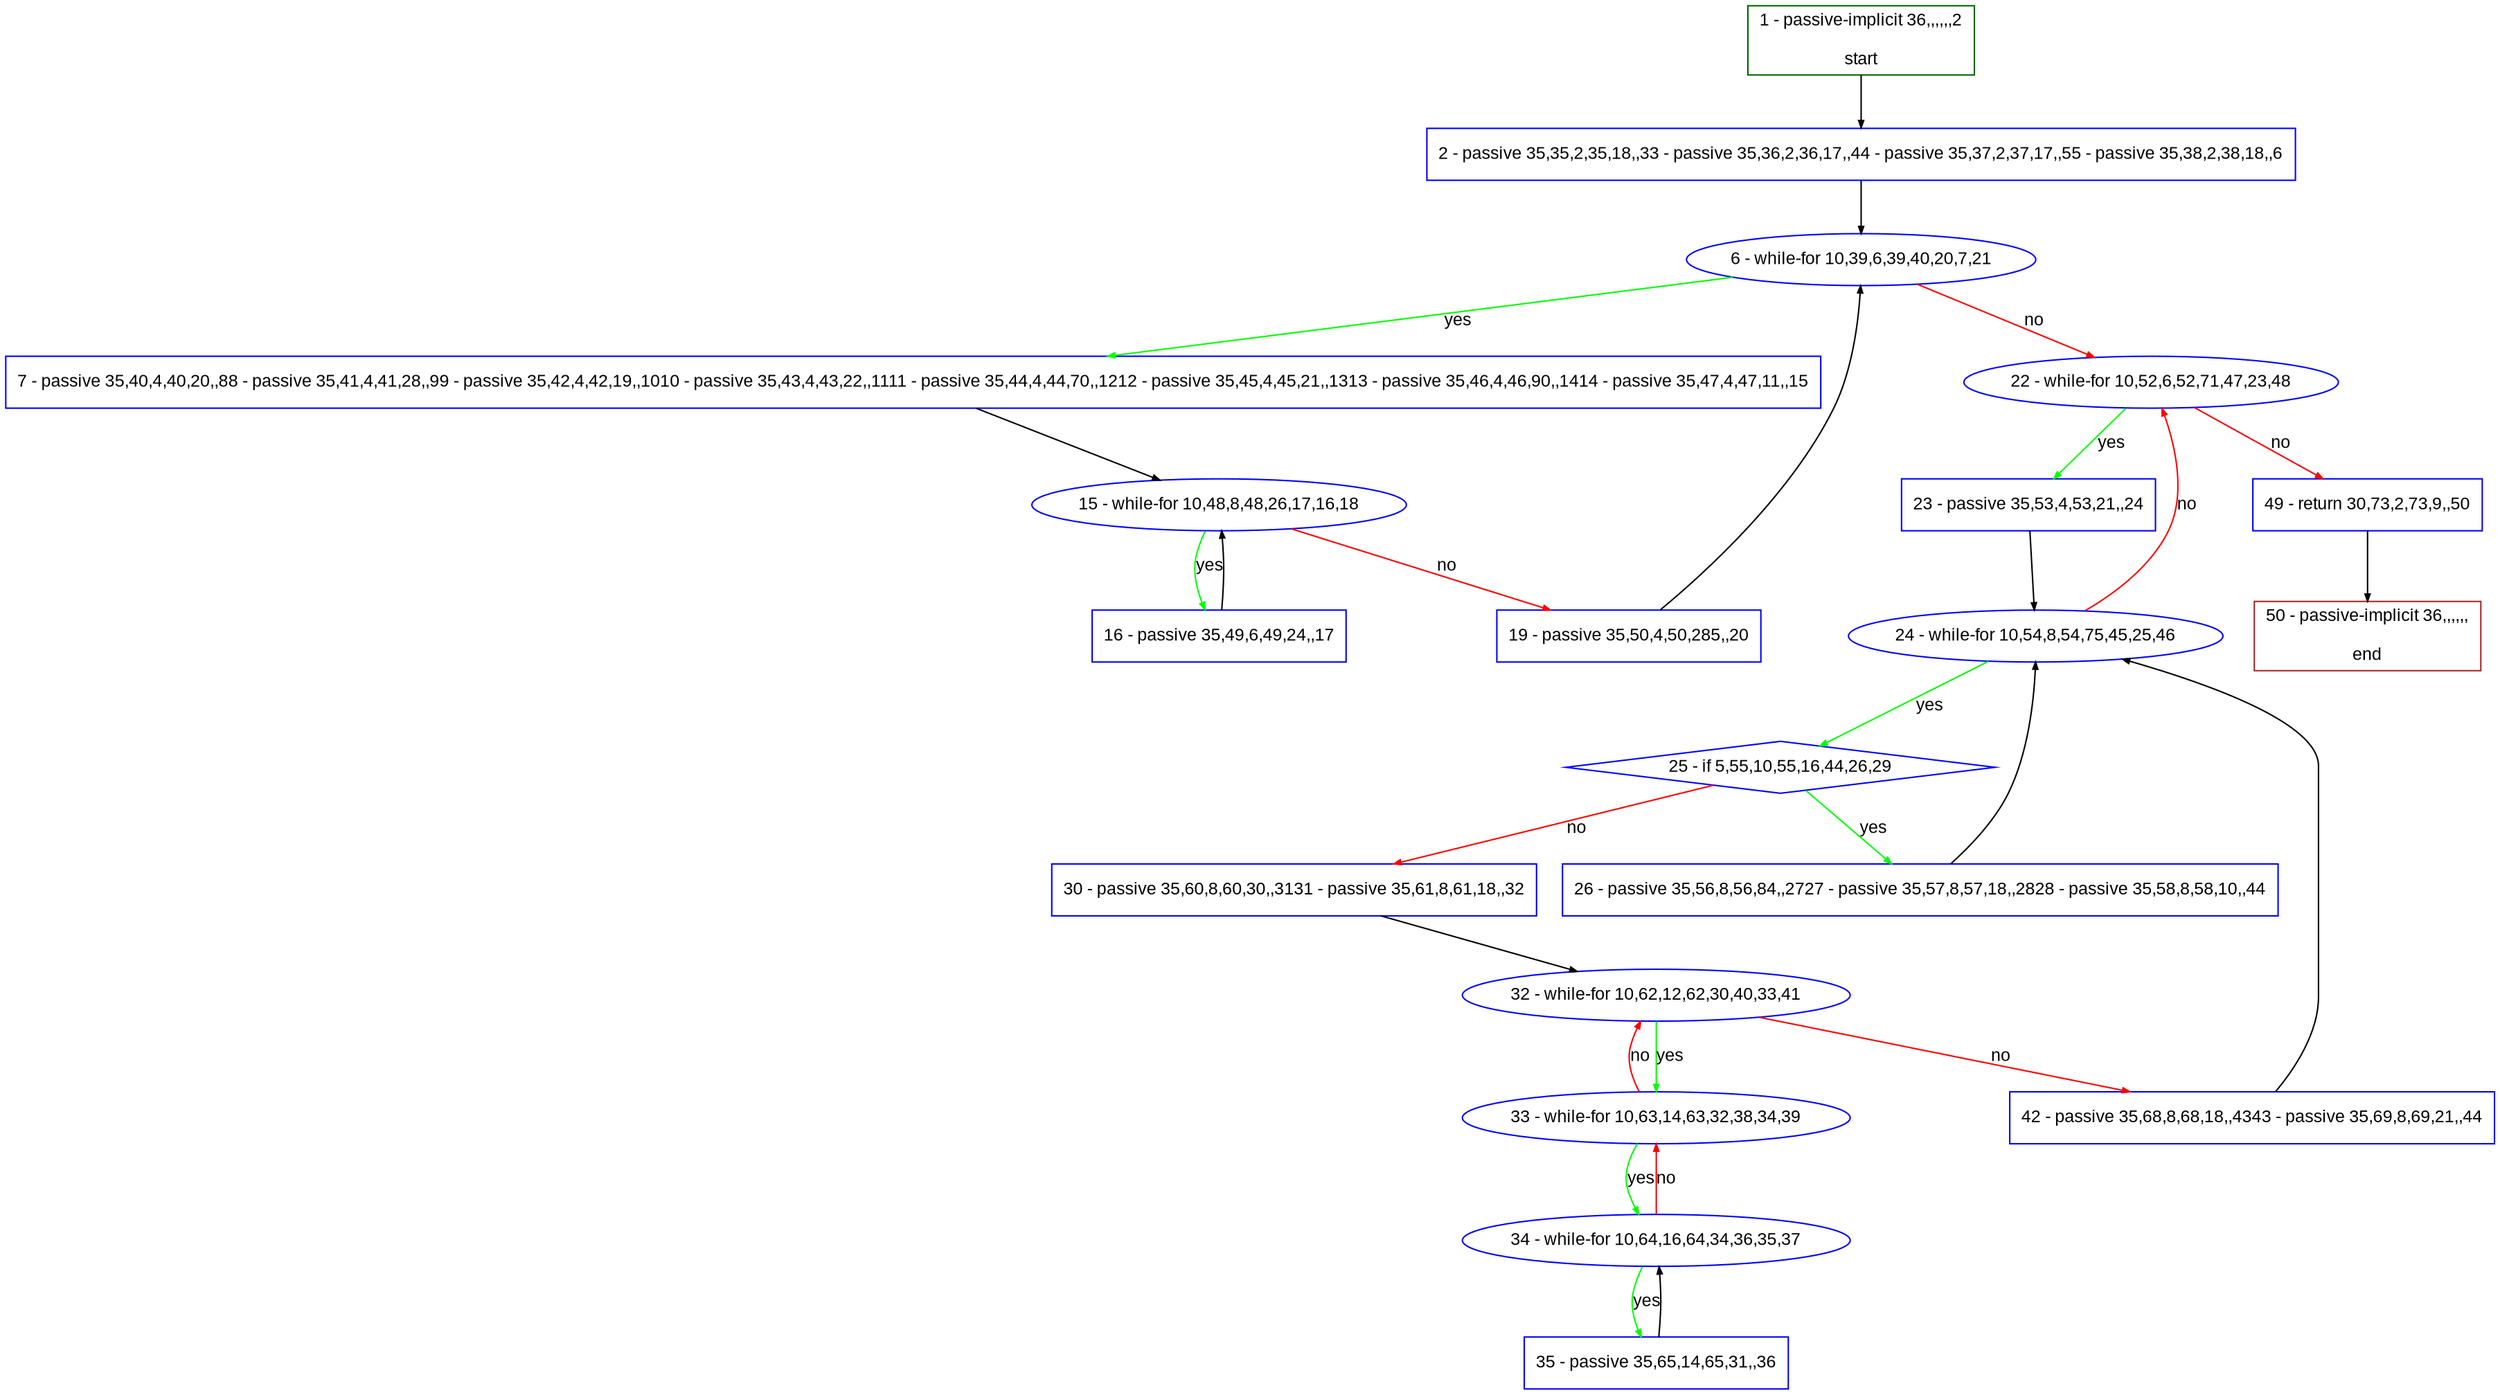 digraph "" {
  graph [pack="true", label="", fontsize="12", packmode="clust", fontname="Arial", fillcolor="#FFFFCC", bgcolor="white", style="rounded,filled", compound="true"];
  node [node_initialized="no", label="", color="grey", fontsize="12", fillcolor="white", fontname="Arial", style="filled", shape="rectangle", compound="true", fixedsize="false"];
  edge [fontcolor="black", arrowhead="normal", arrowtail="none", arrowsize="0.5", ltail="", label="", color="black", fontsize="12", lhead="", fontname="Arial", dir="forward", compound="true"];
  __N1 [label="2 - passive 35,35,2,35,18,,33 - passive 35,36,2,36,17,,44 - passive 35,37,2,37,17,,55 - passive 35,38,2,38,18,,6", color="#0000ff", fillcolor="#ffffff", style="filled", shape="box"];
  __N2 [label="1 - passive-implicit 36,,,,,,2\n\nstart", color="#006400", fillcolor="#ffffff", style="filled", shape="box"];
  __N3 [label="6 - while-for 10,39,6,39,40,20,7,21", color="#0000ff", fillcolor="#ffffff", style="filled", shape="oval"];
  __N4 [label="7 - passive 35,40,4,40,20,,88 - passive 35,41,4,41,28,,99 - passive 35,42,4,42,19,,1010 - passive 35,43,4,43,22,,1111 - passive 35,44,4,44,70,,1212 - passive 35,45,4,45,21,,1313 - passive 35,46,4,46,90,,1414 - passive 35,47,4,47,11,,15", color="#0000ff", fillcolor="#ffffff", style="filled", shape="box"];
  __N5 [label="22 - while-for 10,52,6,52,71,47,23,48", color="#0000ff", fillcolor="#ffffff", style="filled", shape="oval"];
  __N6 [label="15 - while-for 10,48,8,48,26,17,16,18", color="#0000ff", fillcolor="#ffffff", style="filled", shape="oval"];
  __N7 [label="16 - passive 35,49,6,49,24,,17", color="#0000ff", fillcolor="#ffffff", style="filled", shape="box"];
  __N8 [label="19 - passive 35,50,4,50,285,,20", color="#0000ff", fillcolor="#ffffff", style="filled", shape="box"];
  __N9 [label="23 - passive 35,53,4,53,21,,24", color="#0000ff", fillcolor="#ffffff", style="filled", shape="box"];
  __N10 [label="49 - return 30,73,2,73,9,,50", color="#0000ff", fillcolor="#ffffff", style="filled", shape="box"];
  __N11 [label="24 - while-for 10,54,8,54,75,45,25,46", color="#0000ff", fillcolor="#ffffff", style="filled", shape="oval"];
  __N12 [label="25 - if 5,55,10,55,16,44,26,29", color="#0000ff", fillcolor="#ffffff", style="filled", shape="diamond"];
  __N13 [label="26 - passive 35,56,8,56,84,,2727 - passive 35,57,8,57,18,,2828 - passive 35,58,8,58,10,,44", color="#0000ff", fillcolor="#ffffff", style="filled", shape="box"];
  __N14 [label="30 - passive 35,60,8,60,30,,3131 - passive 35,61,8,61,18,,32", color="#0000ff", fillcolor="#ffffff", style="filled", shape="box"];
  __N15 [label="32 - while-for 10,62,12,62,30,40,33,41", color="#0000ff", fillcolor="#ffffff", style="filled", shape="oval"];
  __N16 [label="33 - while-for 10,63,14,63,32,38,34,39", color="#0000ff", fillcolor="#ffffff", style="filled", shape="oval"];
  __N17 [label="42 - passive 35,68,8,68,18,,4343 - passive 35,69,8,69,21,,44", color="#0000ff", fillcolor="#ffffff", style="filled", shape="box"];
  __N18 [label="34 - while-for 10,64,16,64,34,36,35,37", color="#0000ff", fillcolor="#ffffff", style="filled", shape="oval"];
  __N19 [label="35 - passive 35,65,14,65,31,,36", color="#0000ff", fillcolor="#ffffff", style="filled", shape="box"];
  __N20 [label="50 - passive-implicit 36,,,,,,\n\nend", color="#a52a2a", fillcolor="#ffffff", style="filled", shape="box"];
  __N2 -> __N1 [arrowhead="normal", arrowtail="none", color="#000000", label="", dir="forward"];
  __N1 -> __N3 [arrowhead="normal", arrowtail="none", color="#000000", label="", dir="forward"];
  __N3 -> __N4 [arrowhead="normal", arrowtail="none", color="#00ff00", label="yes", dir="forward"];
  __N3 -> __N5 [arrowhead="normal", arrowtail="none", color="#ff0000", label="no", dir="forward"];
  __N4 -> __N6 [arrowhead="normal", arrowtail="none", color="#000000", label="", dir="forward"];
  __N6 -> __N7 [arrowhead="normal", arrowtail="none", color="#00ff00", label="yes", dir="forward"];
  __N7 -> __N6 [arrowhead="normal", arrowtail="none", color="#000000", label="", dir="forward"];
  __N6 -> __N8 [arrowhead="normal", arrowtail="none", color="#ff0000", label="no", dir="forward"];
  __N8 -> __N3 [arrowhead="normal", arrowtail="none", color="#000000", label="", dir="forward"];
  __N5 -> __N9 [arrowhead="normal", arrowtail="none", color="#00ff00", label="yes", dir="forward"];
  __N5 -> __N10 [arrowhead="normal", arrowtail="none", color="#ff0000", label="no", dir="forward"];
  __N9 -> __N11 [arrowhead="normal", arrowtail="none", color="#000000", label="", dir="forward"];
  __N11 -> __N5 [arrowhead="normal", arrowtail="none", color="#ff0000", label="no", dir="forward"];
  __N11 -> __N12 [arrowhead="normal", arrowtail="none", color="#00ff00", label="yes", dir="forward"];
  __N12 -> __N13 [arrowhead="normal", arrowtail="none", color="#00ff00", label="yes", dir="forward"];
  __N12 -> __N14 [arrowhead="normal", arrowtail="none", color="#ff0000", label="no", dir="forward"];
  __N13 -> __N11 [arrowhead="normal", arrowtail="none", color="#000000", label="", dir="forward"];
  __N14 -> __N15 [arrowhead="normal", arrowtail="none", color="#000000", label="", dir="forward"];
  __N15 -> __N16 [arrowhead="normal", arrowtail="none", color="#00ff00", label="yes", dir="forward"];
  __N16 -> __N15 [arrowhead="normal", arrowtail="none", color="#ff0000", label="no", dir="forward"];
  __N15 -> __N17 [arrowhead="normal", arrowtail="none", color="#ff0000", label="no", dir="forward"];
  __N16 -> __N18 [arrowhead="normal", arrowtail="none", color="#00ff00", label="yes", dir="forward"];
  __N18 -> __N16 [arrowhead="normal", arrowtail="none", color="#ff0000", label="no", dir="forward"];
  __N18 -> __N19 [arrowhead="normal", arrowtail="none", color="#00ff00", label="yes", dir="forward"];
  __N19 -> __N18 [arrowhead="normal", arrowtail="none", color="#000000", label="", dir="forward"];
  __N17 -> __N11 [arrowhead="normal", arrowtail="none", color="#000000", label="", dir="forward"];
  __N10 -> __N20 [arrowhead="normal", arrowtail="none", color="#000000", label="", dir="forward"];
}
